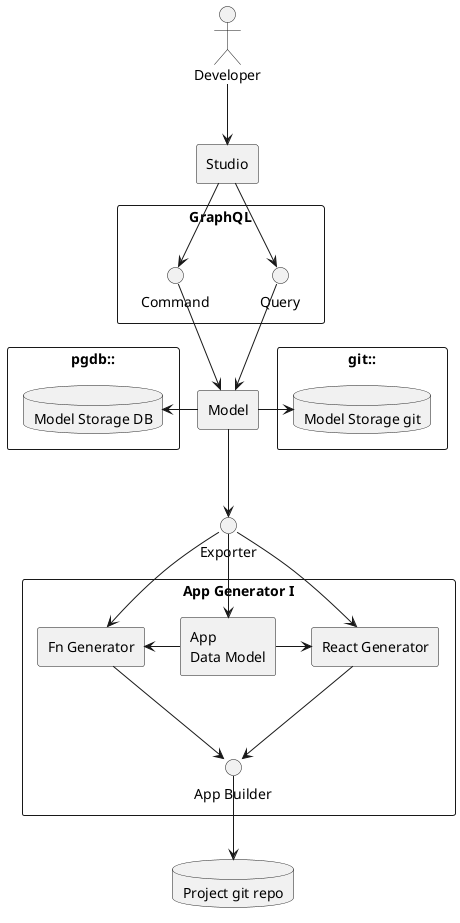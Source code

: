 @startuml Overview

skinparam rectangleStyle uml2

actor Developer
rectangle Studio

rectangle "GraphQL" {
  interface Query
  interface Command
}

rectangle "Model" as DataModel
rectangle "pgdb::" {
  database "Model Storage DB" as ModelStorage
}
rectangle "git::" {
  database "Model Storage git" as ModelStorageGit
}

interface Exporter

rectangle "App Generator I" {
  rectangle "React Generator" as ReactGenerator
  rectangle "App\nData Model" as DataModelGenerator
  rectangle "Fn Generator" as FnGenerator
  interface "App Builder" as AppBuilder
}

database "Project git repo" as GitRepo

Developer -down-> Studio
Studio -down-> Query
Studio -down-> Command

Query -down-> DataModel
Command -down-> DataModel

DataModel -left-> ModelStorage
DataModel -right-> ModelStorageGit

DataModel -down-> Exporter

Exporter -down-> ReactGenerator
Exporter -down-> FnGenerator
Exporter -down-> DataModelGenerator

ReactGenerator -down-> AppBuilder
FnGenerator -down-> AppBuilder

DataModelGenerator -right-> ReactGenerator
DataModelGenerator -left-> FnGenerator

AppBuilder -down-> GitRepo

@enduml
